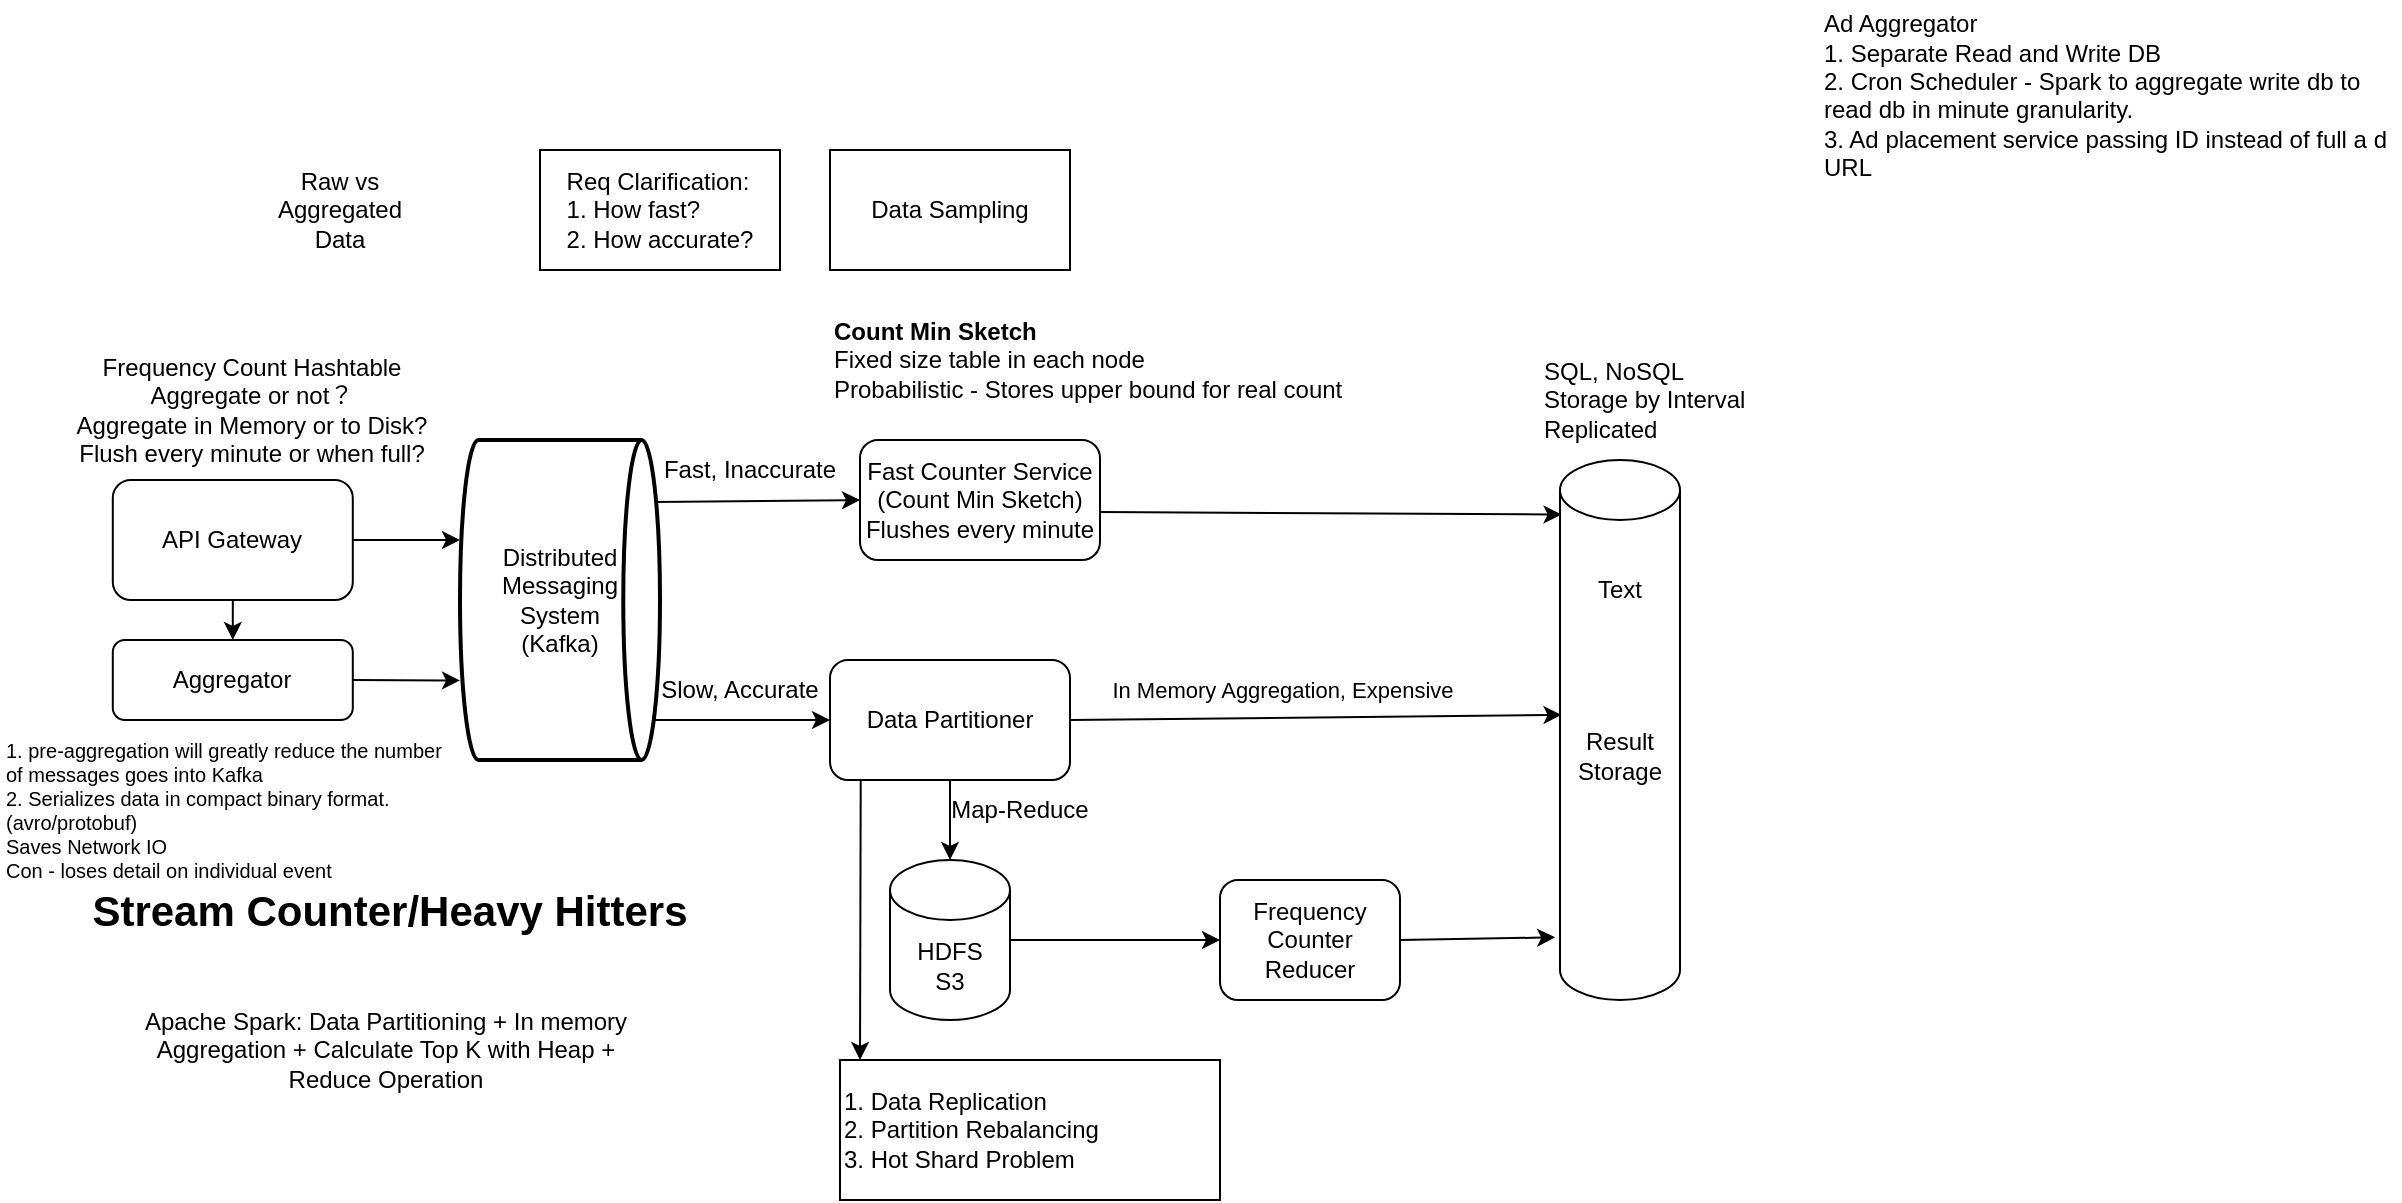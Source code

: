 <mxfile version="28.2.5">
  <diagram name="Page-1" id="ybURVlBU5D4kXEZvElC1">
    <mxGraphModel dx="2058" dy="1112" grid="1" gridSize="10" guides="1" tooltips="1" connect="1" arrows="1" fold="1" page="1" pageScale="1" pageWidth="850" pageHeight="1100" math="0" shadow="0">
      <root>
        <mxCell id="0" />
        <mxCell id="1" parent="0" />
        <mxCell id="8y-FWkT5chtIzJiCy5gt-1" value="&lt;b style=&quot;font-size: 21px;&quot;&gt;&lt;font style=&quot;font-size: 21px;&quot;&gt;Stream Counter/Heavy Hitters&lt;/font&gt;&lt;/b&gt;" style="text;html=1;strokeColor=none;fillColor=none;align=center;verticalAlign=middle;whiteSpace=wrap;rounded=0;fontSize=21;" parent="1" vertex="1">
          <mxGeometry x="50" y="690" width="390" height="70" as="geometry" />
        </mxCell>
        <mxCell id="8y-FWkT5chtIzJiCy5gt-7" value="" style="endArrow=classic;html=1;rounded=0;exitX=0.944;exitY=0.875;exitDx=0;exitDy=0;entryX=0;entryY=0.5;entryDx=0;entryDy=0;exitPerimeter=0;" parent="1" source="8y-FWkT5chtIzJiCy5gt-18" target="8y-FWkT5chtIzJiCy5gt-8" edge="1">
          <mxGeometry width="50" height="50" relative="1" as="geometry">
            <mxPoint x="365" y="626" as="sourcePoint" />
            <mxPoint x="450" y="626" as="targetPoint" />
          </mxGeometry>
        </mxCell>
        <mxCell id="8y-FWkT5chtIzJiCy5gt-8" value="Data Partitioner" style="rounded=1;whiteSpace=wrap;html=1;" parent="1" vertex="1">
          <mxGeometry x="465" y="600" width="120" height="60" as="geometry" />
        </mxCell>
        <mxCell id="8y-FWkT5chtIzJiCy5gt-9" value="Slow, Accurate" style="text;html=1;strokeColor=none;fillColor=none;align=center;verticalAlign=middle;whiteSpace=wrap;rounded=0;" parent="1" vertex="1">
          <mxGeometry x="375" y="600" width="90" height="30" as="geometry" />
        </mxCell>
        <mxCell id="8y-FWkT5chtIzJiCy5gt-11" value="Frequency Count Hashtable&lt;br&gt;Aggregate or not？&lt;br&gt;Aggregate in Memory or to Disk?&lt;br&gt;Flush every minute or when full?" style="text;html=1;strokeColor=none;fillColor=none;align=center;verticalAlign=middle;whiteSpace=wrap;rounded=0;" parent="1" vertex="1">
          <mxGeometry x="81.4" y="450" width="190" height="50" as="geometry" />
        </mxCell>
        <mxCell id="8y-FWkT5chtIzJiCy5gt-18" value="Distributed&lt;br&gt;Messaging&lt;br&gt;System&lt;br&gt;(Kafka)" style="strokeWidth=2;html=1;shape=mxgraph.flowchart.direct_data;whiteSpace=wrap;" parent="1" vertex="1">
          <mxGeometry x="280" y="490" width="100" height="160" as="geometry" />
        </mxCell>
        <mxCell id="8y-FWkT5chtIzJiCy5gt-2" value="API Gateway" style="rounded=1;whiteSpace=wrap;html=1;" parent="1" vertex="1">
          <mxGeometry x="106.4" y="510" width="120" height="60" as="geometry" />
        </mxCell>
        <mxCell id="8y-FWkT5chtIzJiCy5gt-3" value="" style="endArrow=classic;html=1;rounded=0;exitX=1;exitY=0.5;exitDx=0;exitDy=0;" parent="1" source="8y-FWkT5chtIzJiCy5gt-2" edge="1">
          <mxGeometry width="50" height="50" relative="1" as="geometry">
            <mxPoint x="196.4" y="590" as="sourcePoint" />
            <mxPoint x="280" y="540" as="targetPoint" />
          </mxGeometry>
        </mxCell>
        <mxCell id="8y-FWkT5chtIzJiCy5gt-29" value="Fast, Inaccurate" style="text;html=1;strokeColor=none;fillColor=none;align=center;verticalAlign=middle;whiteSpace=wrap;rounded=0;" parent="1" vertex="1">
          <mxGeometry x="380" y="490" width="90" height="30" as="geometry" />
        </mxCell>
        <mxCell id="8y-FWkT5chtIzJiCy5gt-30" value="Fast Counter Service&lt;br&gt;(Count Min Sketch)&lt;br&gt;Flushes every minute" style="rounded=1;whiteSpace=wrap;html=1;" parent="1" vertex="1">
          <mxGeometry x="480" y="490" width="120" height="60" as="geometry" />
        </mxCell>
        <mxCell id="8y-FWkT5chtIzJiCy5gt-31" value="" style="endArrow=classic;html=1;rounded=0;exitX=0.976;exitY=0.194;exitDx=0;exitDy=0;exitPerimeter=0;entryX=0;entryY=0.5;entryDx=0;entryDy=0;" parent="1" source="8y-FWkT5chtIzJiCy5gt-18" target="8y-FWkT5chtIzJiCy5gt-30" edge="1">
          <mxGeometry width="50" height="50" relative="1" as="geometry">
            <mxPoint x="580" y="640" as="sourcePoint" />
            <mxPoint x="630" y="590" as="targetPoint" />
          </mxGeometry>
        </mxCell>
        <mxCell id="8y-FWkT5chtIzJiCy5gt-32" value="" style="endArrow=classic;html=1;rounded=0;exitX=1;exitY=0.5;exitDx=0;exitDy=0;entryX=0.013;entryY=0.101;entryDx=0;entryDy=0;entryPerimeter=0;" parent="1" target="8y-FWkT5chtIzJiCy5gt-34" edge="1">
          <mxGeometry width="50" height="50" relative="1" as="geometry">
            <mxPoint x="600" y="526.06" as="sourcePoint" />
            <mxPoint x="760" y="526" as="targetPoint" />
          </mxGeometry>
        </mxCell>
        <mxCell id="8y-FWkT5chtIzJiCy5gt-34" value="Result&lt;br&gt;Storage" style="shape=cylinder3;whiteSpace=wrap;html=1;boundedLbl=1;backgroundOutline=1;size=15;" parent="1" vertex="1">
          <mxGeometry x="830" y="500" width="60" height="270" as="geometry" />
        </mxCell>
        <mxCell id="8y-FWkT5chtIzJiCy5gt-36" value="&lt;div&gt;&lt;b&gt;Count Min Sketch&lt;/b&gt;&lt;/div&gt;&lt;div style=&quot;&quot;&gt;Fixed size table in each node&lt;/div&gt;&lt;div&gt;Probabilistic - Stores upper bound for real count&lt;/div&gt;" style="text;html=1;strokeColor=none;fillColor=none;align=left;verticalAlign=middle;whiteSpace=wrap;rounded=0;" parent="1" vertex="1">
          <mxGeometry x="465" y="420" width="290" height="60" as="geometry" />
        </mxCell>
        <mxCell id="8y-FWkT5chtIzJiCy5gt-38" value="SQL, NoSQL&lt;br&gt;&lt;div style=&quot;&quot;&gt;&lt;span style=&quot;background-color: initial;&quot;&gt;Storage by Interval&lt;/span&gt;&lt;/div&gt;&lt;div style=&quot;&quot;&gt;&lt;span style=&quot;background-color: initial;&quot;&gt;Replicated&lt;/span&gt;&lt;/div&gt;" style="text;html=1;strokeColor=none;fillColor=none;align=left;verticalAlign=middle;whiteSpace=wrap;rounded=0;" parent="1" vertex="1">
          <mxGeometry x="820" y="440" width="120" height="60" as="geometry" />
        </mxCell>
        <mxCell id="8y-FWkT5chtIzJiCy5gt-42" value="1. pre-aggregation will greatly reduce the number of messages goes into Kafka&lt;br&gt;2. Serializes data in compact binary format.(avro/protobuf)&lt;br style=&quot;font-size: 10px;&quot;&gt;Saves Network IO&lt;br&gt;Con - loses detail on individual event" style="text;html=1;strokeColor=none;fillColor=none;align=left;verticalAlign=middle;whiteSpace=wrap;rounded=0;fontSize=10;" parent="1" vertex="1">
          <mxGeometry x="51.4" y="640" width="220" height="70" as="geometry" />
        </mxCell>
        <mxCell id="8y-FWkT5chtIzJiCy5gt-43" value="" style="endArrow=classic;html=1;rounded=0;exitX=0.5;exitY=1;exitDx=0;exitDy=0;" parent="1" source="8y-FWkT5chtIzJiCy5gt-2" edge="1">
          <mxGeometry width="50" height="50" relative="1" as="geometry">
            <mxPoint x="186.4" y="630" as="sourcePoint" />
            <mxPoint x="166.4" y="590" as="targetPoint" />
          </mxGeometry>
        </mxCell>
        <mxCell id="8y-FWkT5chtIzJiCy5gt-44" value="Aggregator" style="rounded=1;whiteSpace=wrap;html=1;" parent="1" vertex="1">
          <mxGeometry x="106.4" y="590" width="120" height="40" as="geometry" />
        </mxCell>
        <mxCell id="8y-FWkT5chtIzJiCy5gt-45" value="" style="endArrow=classic;html=1;rounded=0;exitX=1;exitY=0.5;exitDx=0;exitDy=0;entryX=0.036;entryY=0.939;entryDx=0;entryDy=0;entryPerimeter=0;" parent="1" source="8y-FWkT5chtIzJiCy5gt-44" edge="1">
          <mxGeometry width="50" height="50" relative="1" as="geometry">
            <mxPoint x="256.4" y="640" as="sourcePoint" />
            <mxPoint x="280.0" y="610.24" as="targetPoint" />
          </mxGeometry>
        </mxCell>
        <mxCell id="8y-FWkT5chtIzJiCy5gt-46" value="Map-Reduce" style="text;html=1;strokeColor=none;fillColor=none;align=center;verticalAlign=middle;whiteSpace=wrap;rounded=0;" parent="1" vertex="1">
          <mxGeometry x="520" y="660" width="80" height="30" as="geometry" />
        </mxCell>
        <mxCell id="8y-FWkT5chtIzJiCy5gt-48" value="Frequency Counter Reducer" style="rounded=1;whiteSpace=wrap;html=1;" parent="1" vertex="1">
          <mxGeometry x="660" y="710" width="90" height="60" as="geometry" />
        </mxCell>
        <mxCell id="8y-FWkT5chtIzJiCy5gt-49" value="HDFS&lt;br style=&quot;border-color: var(--border-color);&quot;&gt;S3" style="shape=cylinder3;whiteSpace=wrap;html=1;boundedLbl=1;backgroundOutline=1;size=15;" parent="1" vertex="1">
          <mxGeometry x="495" y="700" width="60" height="80" as="geometry" />
        </mxCell>
        <mxCell id="8y-FWkT5chtIzJiCy5gt-50" value="" style="endArrow=classic;html=1;rounded=0;exitX=0.5;exitY=1;exitDx=0;exitDy=0;" parent="1" source="8y-FWkT5chtIzJiCy5gt-8" edge="1">
          <mxGeometry width="50" height="50" relative="1" as="geometry">
            <mxPoint x="630" y="730" as="sourcePoint" />
            <mxPoint x="525" y="700" as="targetPoint" />
          </mxGeometry>
        </mxCell>
        <mxCell id="8y-FWkT5chtIzJiCy5gt-51" value="" style="endArrow=classic;html=1;rounded=0;entryX=0;entryY=0.5;entryDx=0;entryDy=0;" parent="1" source="8y-FWkT5chtIzJiCy5gt-49" target="8y-FWkT5chtIzJiCy5gt-48" edge="1">
          <mxGeometry width="50" height="50" relative="1" as="geometry">
            <mxPoint x="560" y="740" as="sourcePoint" />
            <mxPoint x="595" y="739" as="targetPoint" />
          </mxGeometry>
        </mxCell>
        <mxCell id="8y-FWkT5chtIzJiCy5gt-52" value="" style="endArrow=classic;html=1;rounded=0;exitX=1;exitY=0.5;exitDx=0;exitDy=0;entryX=-0.04;entryY=0.884;entryDx=0;entryDy=0;entryPerimeter=0;" parent="1" source="8y-FWkT5chtIzJiCy5gt-48" target="8y-FWkT5chtIzJiCy5gt-34" edge="1">
          <mxGeometry width="50" height="50" relative="1" as="geometry">
            <mxPoint x="694" y="748" as="sourcePoint" />
            <mxPoint x="733.02" y="739" as="targetPoint" />
          </mxGeometry>
        </mxCell>
        <mxCell id="8y-FWkT5chtIzJiCy5gt-54" value="" style="endArrow=classic;html=1;rounded=0;exitX=1;exitY=0.5;exitDx=0;exitDy=0;entryX=0.013;entryY=0.472;entryDx=0;entryDy=0;entryPerimeter=0;" parent="1" source="8y-FWkT5chtIzJiCy5gt-8" target="8y-FWkT5chtIzJiCy5gt-34" edge="1">
          <mxGeometry width="50" height="50" relative="1" as="geometry">
            <mxPoint x="640" y="650" as="sourcePoint" />
            <mxPoint x="690" y="600" as="targetPoint" />
          </mxGeometry>
        </mxCell>
        <mxCell id="8y-FWkT5chtIzJiCy5gt-55" value="In Memory Aggregation, Expensive" style="edgeLabel;html=1;align=center;verticalAlign=middle;resizable=0;points=[];" parent="8y-FWkT5chtIzJiCy5gt-54" connectable="0" vertex="1">
          <mxGeometry x="-0.166" y="4" relative="1" as="geometry">
            <mxPoint x="3" y="-10" as="offset" />
          </mxGeometry>
        </mxCell>
        <mxCell id="8y-FWkT5chtIzJiCy5gt-56" value="Apache Spark: Data Partitioning + In memory Aggregation + Calculate Top K with Heap + Reduce Operation" style="text;html=1;strokeColor=none;fillColor=none;align=center;verticalAlign=middle;whiteSpace=wrap;rounded=0;" parent="1" vertex="1">
          <mxGeometry x="106.4" y="760" width="273.6" height="70" as="geometry" />
        </mxCell>
        <mxCell id="QWQPAWSHBbOFJZBjrlaj-1" value="Raw vs Aggregated Data" style="text;html=1;strokeColor=none;fillColor=none;align=center;verticalAlign=middle;whiteSpace=wrap;rounded=0;" parent="1" vertex="1">
          <mxGeometry x="190" y="360" width="60" height="30" as="geometry" />
        </mxCell>
        <mxCell id="5Jaj-E77fAwwfaJCabGh-1" value="&lt;div style=&quot;text-align: left;&quot;&gt;&lt;span style=&quot;background-color: initial;&quot;&gt;Req Clarification:&lt;/span&gt;&lt;/div&gt;&lt;div style=&quot;text-align: left;&quot;&gt;&lt;span style=&quot;background-color: initial;&quot;&gt;1. How fast?&lt;/span&gt;&lt;/div&gt;&lt;div style=&quot;text-align: left;&quot;&gt;&lt;span style=&quot;background-color: initial;&quot;&gt;2. How accurate?&lt;/span&gt;&lt;/div&gt;" style="rounded=0;whiteSpace=wrap;html=1;" parent="1" vertex="1">
          <mxGeometry x="320" y="345" width="120" height="60" as="geometry" />
        </mxCell>
        <mxCell id="5Jaj-E77fAwwfaJCabGh-2" value="Data Sampling" style="rounded=0;whiteSpace=wrap;html=1;" parent="1" vertex="1">
          <mxGeometry x="465" y="345" width="120" height="60" as="geometry" />
        </mxCell>
        <mxCell id="1iikRygat-jRjVivOJMq-1" value="" style="endArrow=classic;html=1;rounded=0;exitX=0.128;exitY=1.007;exitDx=0;exitDy=0;exitPerimeter=0;" parent="1" source="8y-FWkT5chtIzJiCy5gt-8" edge="1">
          <mxGeometry width="50" height="50" relative="1" as="geometry">
            <mxPoint x="480" y="870" as="sourcePoint" />
            <mxPoint x="480" y="800" as="targetPoint" />
          </mxGeometry>
        </mxCell>
        <mxCell id="1iikRygat-jRjVivOJMq-2" value="1. Data Replication&lt;br&gt;2. Partition Rebalancing&lt;br&gt;3. Hot Shard Problem&amp;nbsp;" style="rounded=0;whiteSpace=wrap;html=1;align=left;" parent="1" vertex="1">
          <mxGeometry x="470" y="800" width="190" height="70" as="geometry" />
        </mxCell>
        <mxCell id="dLB5FPAA_UwGwQn23aW7-2" value="Ad Aggregator&lt;div&gt;1. Separate Read and Write DB&lt;/div&gt;&lt;div&gt;2. Cron Scheduler - Spark to aggregate write db to read db in minute granularity.&lt;/div&gt;&lt;div&gt;3. Ad placement service passing ID instead of full a d URL&lt;/div&gt;&lt;div&gt;&lt;br&gt;&lt;/div&gt;" style="text;html=1;align=left;verticalAlign=middle;whiteSpace=wrap;rounded=0;" vertex="1" parent="1">
          <mxGeometry x="960" y="270" width="290" height="110" as="geometry" />
        </mxCell>
        <mxCell id="dLB5FPAA_UwGwQn23aW7-3" value="Text" style="text;html=1;align=center;verticalAlign=middle;whiteSpace=wrap;rounded=0;" vertex="1" parent="1">
          <mxGeometry x="830" y="550" width="60" height="30" as="geometry" />
        </mxCell>
      </root>
    </mxGraphModel>
  </diagram>
</mxfile>
